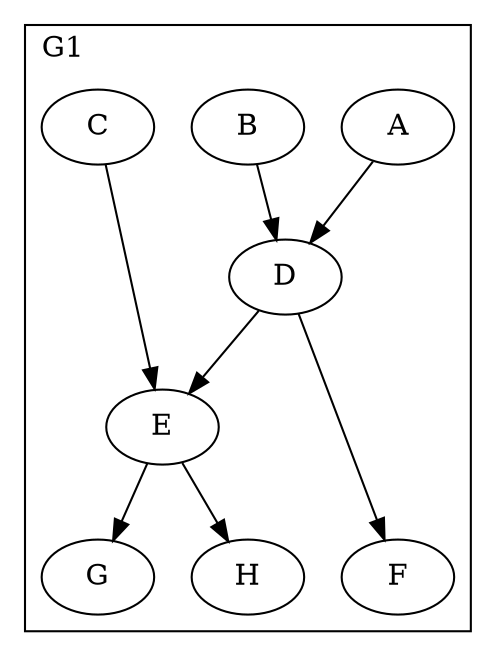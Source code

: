 digraph G {
    subgraph cluster_G1 {
        label=G1
        labeljust=l
        A -> D
        B -> D
        D -> F
        D -> E
        C -> E
        E -> G
        E -> H
        {rank = min; A B C}
        {rank = max; F G H}
    }
}
